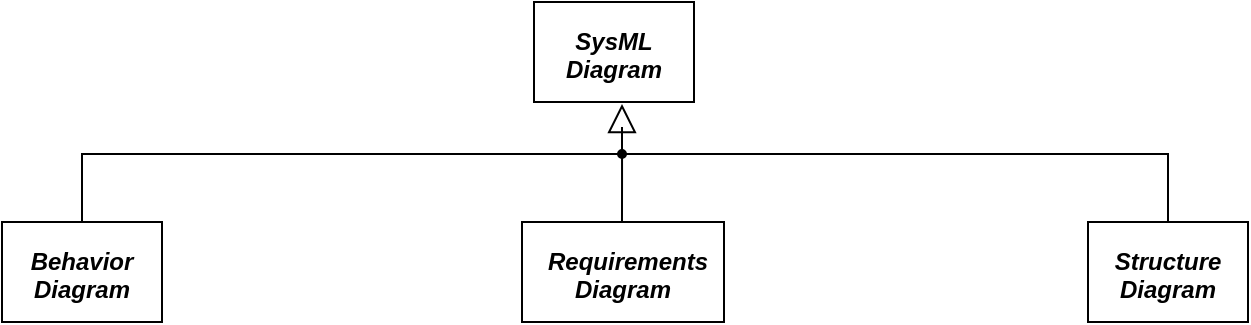 <mxfile version="20.3.0" type="device"><diagram id="QSfhJBf5ircrMT_J_uWY" name="Page-1"><mxGraphModel dx="1028" dy="632" grid="1" gridSize="10" guides="1" tooltips="1" connect="1" arrows="1" fold="1" page="1" pageScale="1" pageWidth="1100" pageHeight="850" math="0" shadow="0"><root><mxCell id="0"/><mxCell id="1" parent="0"/><mxCell id="3" value="&lt;p style=&quot;margin: 13px&quot;&gt;&lt;b&gt;&lt;i&gt;SysML Diagram&lt;/i&gt;&lt;/b&gt;&lt;/p&gt;" style="shape=rect;html=1;overflow=fill;whiteSpace=wrap;align=center;" parent="1" vertex="1"><mxGeometry x="436" y="120" width="80" height="50" as="geometry"/></mxCell><mxCell id="4" value="&lt;p style=&quot;margin: 13px&quot;&gt;&lt;b&gt;&lt;i&gt;Behavior Diagram&lt;/i&gt;&lt;/b&gt;&lt;/p&gt;" style="shape=rect;html=1;overflow=fill;whiteSpace=wrap;align=center;" parent="1" vertex="1"><mxGeometry x="170" y="230" width="80" height="50" as="geometry"/></mxCell><mxCell id="5" value="&lt;p style=&quot;margin: 13px&quot;&gt;&lt;b&gt;&lt;i&gt;Requirements Diagram&lt;/i&gt;&lt;/b&gt;&lt;/p&gt;" style="shape=rect;html=1;overflow=fill;whiteSpace=wrap;align=center;" parent="1" vertex="1"><mxGeometry x="430" y="230" width="101" height="50" as="geometry"/></mxCell><mxCell id="6" value="&lt;p style=&quot;margin: 13px&quot;&gt;&lt;b&gt;&lt;i&gt;Structure Diagram&lt;/i&gt;&lt;/b&gt;&lt;/p&gt;" style="shape=rect;html=1;overflow=fill;whiteSpace=wrap;align=center;" parent="1" vertex="1"><mxGeometry x="713" y="230" width="80" height="50" as="geometry"/></mxCell><mxCell id="10" value="" style="verticalAlign=bottom;html=1;ellipse;fillColor=#000000;strokeColor=#000000;" parent="1" vertex="1"><mxGeometry x="478" y="194" width="4" height="4" as="geometry"/></mxCell><mxCell id="11" value="" style="edgeStyle=elbowEdgeStyle;html=1;endSize=12;endArrow=block;endFill=0;elbow=horizontal;rounded=0;" parent="1" source="10" edge="1"><mxGeometry x="1" relative="1" as="geometry"><mxPoint x="480" y="171" as="targetPoint"/></mxGeometry></mxCell><mxCell id="12" value="" style="edgeStyle=elbowEdgeStyle;html=1;elbow=vertical;verticalAlign=bottom;endArrow=none;rounded=0;entryX=0.5;entryY=0;entryDx=0;entryDy=0;" parent="1" source="10" target="6" edge="1"><mxGeometry x="1" relative="1" as="geometry"><mxPoint x="550" y="221" as="targetPoint"/><Array as="points"><mxPoint x="630" y="196"/></Array></mxGeometry></mxCell><mxCell id="13" value="" style="edgeStyle=elbowEdgeStyle;html=1;elbow=vertical;verticalAlign=bottom;endArrow=none;rounded=0;entryX=0.5;entryY=0;entryDx=0;entryDy=0;" parent="1" source="10" target="4" edge="1"><mxGeometry x="1" relative="1" as="geometry"><mxPoint x="410" y="221" as="targetPoint"/><Array as="points"><mxPoint x="360" y="196"/></Array></mxGeometry></mxCell><mxCell id="15" value="" style="edgeStyle=elbowEdgeStyle;html=1;elbow=vertical;verticalAlign=bottom;endArrow=none;rounded=0;entryX=0.495;entryY=0.003;entryDx=0;entryDy=0;exitX=0.505;exitY=0.801;exitDx=0;exitDy=0;exitPerimeter=0;entryPerimeter=0;" parent="1" source="10" target="5" edge="1"><mxGeometry x="1" relative="1" as="geometry"><mxPoint x="763" y="240" as="targetPoint"/><mxPoint x="492" y="206" as="sourcePoint"/><Array as="points"><mxPoint x="500" y="210"/></Array></mxGeometry></mxCell></root></mxGraphModel></diagram></mxfile>